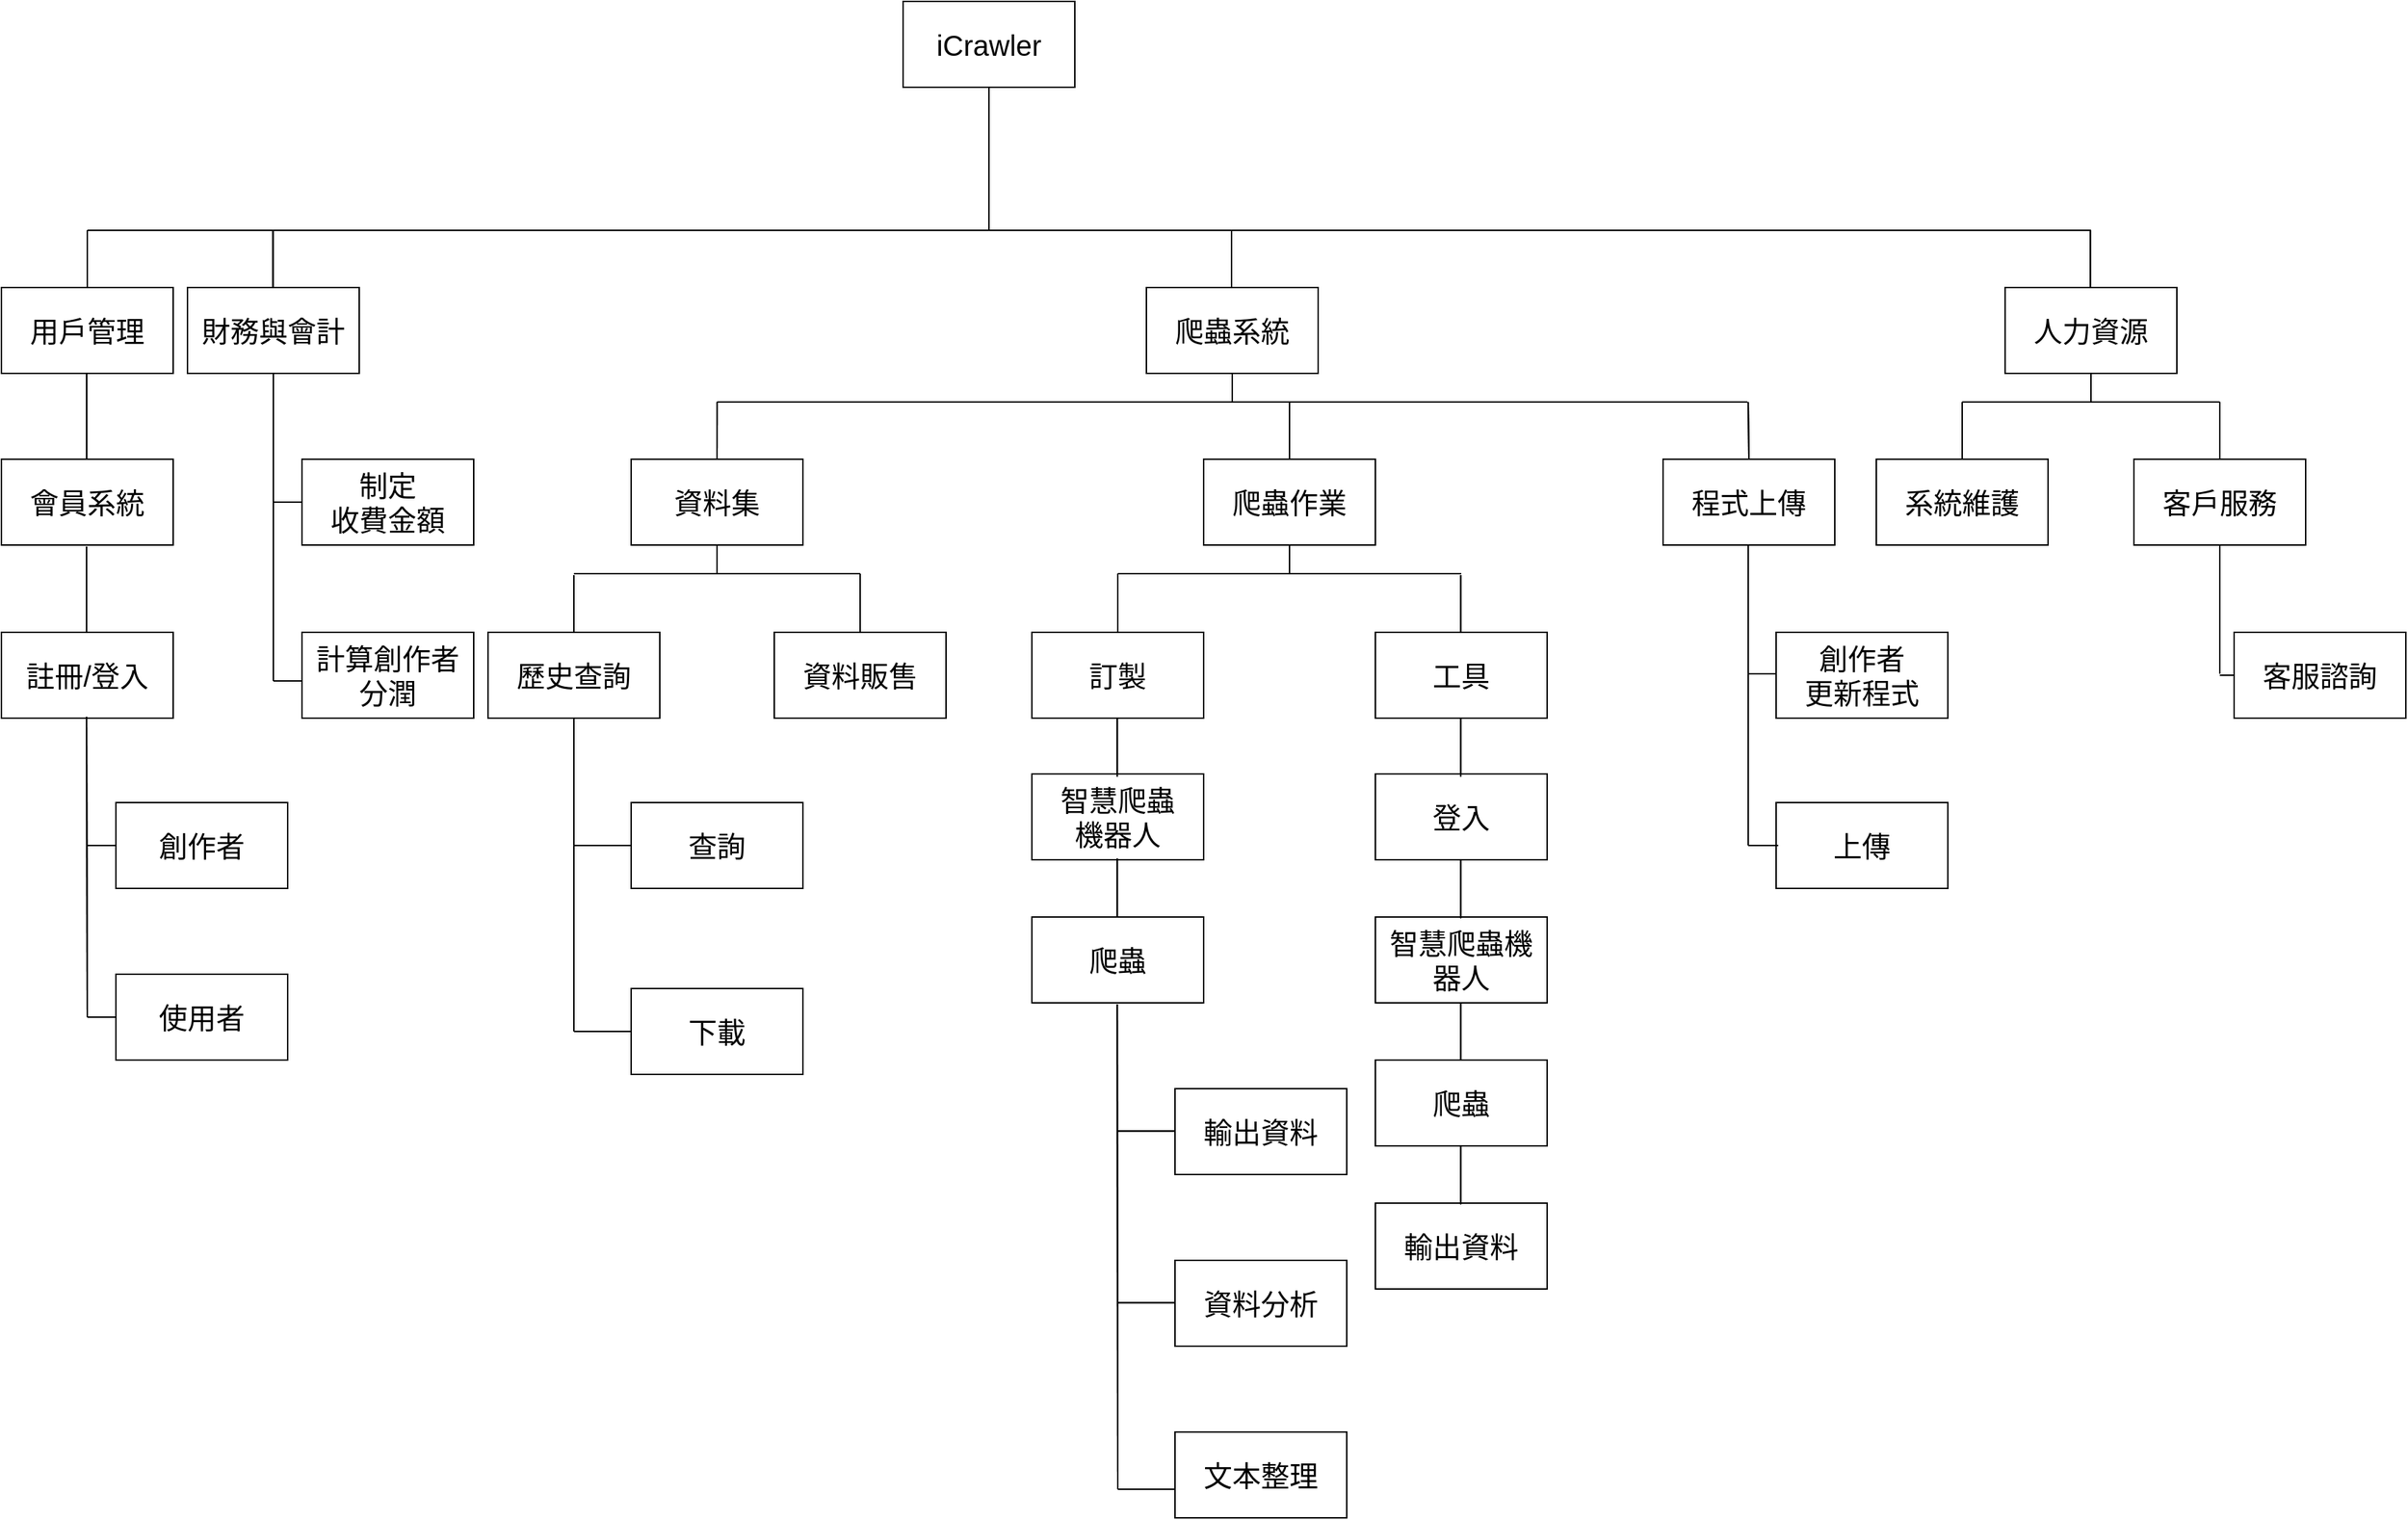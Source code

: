 <mxfile version="21.2.9" type="google">
  <diagram name="第 1 页" id="CnVZQLiM2wacHH_nSjSw">
    <mxGraphModel dx="1434" dy="732" grid="1" gridSize="10" guides="1" tooltips="1" connect="1" arrows="1" fold="1" page="1" pageScale="1" pageWidth="1654" pageHeight="1169" math="0" shadow="0">
      <root>
        <mxCell id="0" />
        <mxCell id="1" parent="0" />
        <mxCell id="1ZyQG0UOCEFSKXoRxgIf-1" value="iCrowler" style="rounded=0;whiteSpace=wrap;html=1;fontSize=20;" parent="1" vertex="1">
          <mxGeometry x="650" y="55" width="120" height="60" as="geometry" />
        </mxCell>
        <mxCell id="1ZyQG0UOCEFSKXoRxgIf-2" value="" style="endArrow=none;html=1;rounded=0;entryX=0.5;entryY=1;entryDx=0;entryDy=0;fontSize=20;" parent="1" target="1ZyQG0UOCEFSKXoRxgIf-1" edge="1">
          <mxGeometry width="50" height="50" relative="1" as="geometry">
            <mxPoint x="710" y="215" as="sourcePoint" />
            <mxPoint x="370" y="255" as="targetPoint" />
          </mxGeometry>
        </mxCell>
        <mxCell id="1ZyQG0UOCEFSKXoRxgIf-3" value="" style="endArrow=none;html=1;rounded=0;fontSize=20;" parent="1" edge="1">
          <mxGeometry width="50" height="50" relative="1" as="geometry">
            <mxPoint x="80" y="215" as="sourcePoint" />
            <mxPoint x="1480" y="215" as="targetPoint" />
            <Array as="points">
              <mxPoint x="400" y="215" />
            </Array>
          </mxGeometry>
        </mxCell>
        <mxCell id="1ZyQG0UOCEFSKXoRxgIf-4" value="用戶管理" style="rounded=0;whiteSpace=wrap;html=1;fontSize=20;" parent="1" vertex="1">
          <mxGeometry x="20" y="255" width="120" height="60" as="geometry" />
        </mxCell>
        <mxCell id="1ZyQG0UOCEFSKXoRxgIf-6" value="爬蟲系統" style="rounded=0;whiteSpace=wrap;html=1;fontSize=20;" parent="1" vertex="1">
          <mxGeometry x="820" y="255" width="120" height="60" as="geometry" />
        </mxCell>
        <mxCell id="1ZyQG0UOCEFSKXoRxgIf-9" value="註冊/登入" style="rounded=0;whiteSpace=wrap;html=1;fontSize=20;" parent="1" vertex="1">
          <mxGeometry x="20" y="496" width="120" height="60" as="geometry" />
        </mxCell>
        <mxCell id="1ZyQG0UOCEFSKXoRxgIf-10" value="歷史查詢" style="rounded=0;whiteSpace=wrap;html=1;fontSize=20;" parent="1" vertex="1">
          <mxGeometry x="360" y="496" width="120" height="60" as="geometry" />
        </mxCell>
        <mxCell id="1ZyQG0UOCEFSKXoRxgIf-11" value="人力資源" style="rounded=0;whiteSpace=wrap;html=1;fontSize=20;" parent="1" vertex="1">
          <mxGeometry x="1420" y="255" width="120" height="60" as="geometry" />
        </mxCell>
        <mxCell id="1ZyQG0UOCEFSKXoRxgIf-13" value="系統維護" style="rounded=0;whiteSpace=wrap;html=1;fontSize=20;" parent="1" vertex="1">
          <mxGeometry x="1330" y="375" width="120" height="60" as="geometry" />
        </mxCell>
        <mxCell id="1ZyQG0UOCEFSKXoRxgIf-14" value="爬蟲作業" style="rounded=0;whiteSpace=wrap;html=1;fontSize=20;" parent="1" vertex="1">
          <mxGeometry x="860" y="375" width="120" height="60" as="geometry" />
        </mxCell>
        <mxCell id="1ZyQG0UOCEFSKXoRxgIf-15" value="" style="endArrow=none;html=1;rounded=0;exitX=0.5;exitY=0;exitDx=0;exitDy=0;fontSize=20;" parent="1" source="1ZyQG0UOCEFSKXoRxgIf-4" edge="1">
          <mxGeometry width="50" height="50" relative="1" as="geometry">
            <mxPoint x="370" y="405" as="sourcePoint" />
            <mxPoint x="80" y="215" as="targetPoint" />
            <Array as="points">
              <mxPoint x="80" y="235" />
            </Array>
          </mxGeometry>
        </mxCell>
        <mxCell id="1ZyQG0UOCEFSKXoRxgIf-18" value="" style="endArrow=none;html=1;rounded=0;exitX=0.5;exitY=0;exitDx=0;exitDy=0;fontSize=20;" parent="1" edge="1">
          <mxGeometry width="50" height="50" relative="1" as="geometry">
            <mxPoint x="1479.58" y="255" as="sourcePoint" />
            <mxPoint x="1479.58" y="215" as="targetPoint" />
            <Array as="points" />
          </mxGeometry>
        </mxCell>
        <mxCell id="1ZyQG0UOCEFSKXoRxgIf-27" value="" style="endArrow=none;html=1;rounded=0;exitX=0.5;exitY=0;exitDx=0;exitDy=0;fontSize=20;" parent="1" source="1ZyQG0UOCEFSKXoRxgIf-13" edge="1">
          <mxGeometry width="50" height="50" relative="1" as="geometry">
            <mxPoint x="820.5" y="365" as="sourcePoint" />
            <mxPoint x="1390" y="335" as="targetPoint" />
          </mxGeometry>
        </mxCell>
        <mxCell id="1ZyQG0UOCEFSKXoRxgIf-29" value="會員系統" style="rounded=0;whiteSpace=wrap;html=1;fontSize=20;" parent="1" vertex="1">
          <mxGeometry x="20" y="375" width="120" height="60" as="geometry" />
        </mxCell>
        <mxCell id="AnRhH3cyOn-mje4bugvT-1" value="財務與會計" style="rounded=0;whiteSpace=wrap;html=1;fontSize=20;" parent="1" vertex="1">
          <mxGeometry x="150" y="255" width="120" height="60" as="geometry" />
        </mxCell>
        <mxCell id="AnRhH3cyOn-mje4bugvT-2" value="" style="endArrow=none;html=1;rounded=0;entryX=0.5;entryY=1;entryDx=0;entryDy=0;fontSize=20;" parent="1" edge="1">
          <mxGeometry width="50" height="50" relative="1" as="geometry">
            <mxPoint x="79.5" y="496" as="sourcePoint" />
            <mxPoint x="79.5" y="436" as="targetPoint" />
          </mxGeometry>
        </mxCell>
        <mxCell id="AnRhH3cyOn-mje4bugvT-4" value="創作者" style="rounded=0;whiteSpace=wrap;html=1;fontSize=20;" parent="1" vertex="1">
          <mxGeometry x="100" y="615" width="120" height="60" as="geometry" />
        </mxCell>
        <mxCell id="AnRhH3cyOn-mje4bugvT-5" value="使用者" style="rounded=0;whiteSpace=wrap;html=1;fontSize=20;" parent="1" vertex="1">
          <mxGeometry x="100" y="735" width="120" height="60" as="geometry" />
        </mxCell>
        <mxCell id="AnRhH3cyOn-mje4bugvT-6" value="" style="endArrow=none;html=1;rounded=0;entryX=0.5;entryY=1;entryDx=0;entryDy=0;fontSize=20;" parent="1" edge="1">
          <mxGeometry width="50" height="50" relative="1" as="geometry">
            <mxPoint x="80" y="765" as="sourcePoint" />
            <mxPoint x="79.5" y="555" as="targetPoint" />
          </mxGeometry>
        </mxCell>
        <mxCell id="AnRhH3cyOn-mje4bugvT-8" value="" style="endArrow=none;html=1;rounded=0;exitX=0;exitY=0.5;exitDx=0;exitDy=0;fontSize=20;" parent="1" source="AnRhH3cyOn-mje4bugvT-4" edge="1">
          <mxGeometry width="50" height="50" relative="1" as="geometry">
            <mxPoint x="550" y="615" as="sourcePoint" />
            <mxPoint x="80" y="645" as="targetPoint" />
            <Array as="points">
              <mxPoint x="90" y="645" />
            </Array>
          </mxGeometry>
        </mxCell>
        <mxCell id="AnRhH3cyOn-mje4bugvT-9" value="" style="endArrow=none;html=1;rounded=0;exitX=0;exitY=0.5;exitDx=0;exitDy=0;fontSize=20;" parent="1" source="AnRhH3cyOn-mje4bugvT-5" edge="1">
          <mxGeometry width="50" height="50" relative="1" as="geometry">
            <mxPoint x="110" y="655" as="sourcePoint" />
            <mxPoint x="80" y="765" as="targetPoint" />
          </mxGeometry>
        </mxCell>
        <mxCell id="AnRhH3cyOn-mje4bugvT-10" value="程式上傳" style="rounded=0;whiteSpace=wrap;html=1;fontSize=20;" parent="1" vertex="1">
          <mxGeometry x="1181" y="375" width="120" height="60" as="geometry" />
        </mxCell>
        <mxCell id="AnRhH3cyOn-mje4bugvT-12" value="" style="endArrow=none;html=1;rounded=0;exitX=0.5;exitY=0;exitDx=0;exitDy=0;fontSize=20;" parent="1" source="AnRhH3cyOn-mje4bugvT-10" edge="1">
          <mxGeometry width="50" height="50" relative="1" as="geometry">
            <mxPoint x="1241" y="365" as="sourcePoint" />
            <mxPoint x="1240.5" y="335" as="targetPoint" />
          </mxGeometry>
        </mxCell>
        <mxCell id="AnRhH3cyOn-mje4bugvT-13" value="" style="endArrow=none;html=1;rounded=0;fontSize=20;" parent="1" edge="1">
          <mxGeometry width="50" height="50" relative="1" as="geometry">
            <mxPoint x="520" y="375" as="sourcePoint" />
            <mxPoint x="520.08" y="335" as="targetPoint" />
          </mxGeometry>
        </mxCell>
        <mxCell id="AnRhH3cyOn-mje4bugvT-14" value="" style="endArrow=none;html=1;rounded=0;fontSize=20;" parent="1" edge="1">
          <mxGeometry width="50" height="50" relative="1" as="geometry">
            <mxPoint x="520" y="335" as="sourcePoint" />
            <mxPoint x="1240" y="335" as="targetPoint" />
          </mxGeometry>
        </mxCell>
        <mxCell id="8xOGUNk20Bibeawjms92-1" value="查詢" style="rounded=0;whiteSpace=wrap;html=1;fontSize=20;" parent="1" vertex="1">
          <mxGeometry x="460" y="615" width="120" height="60" as="geometry" />
        </mxCell>
        <mxCell id="8xOGUNk20Bibeawjms92-2" value="下載" style="rounded=0;whiteSpace=wrap;html=1;fontSize=20;" parent="1" vertex="1">
          <mxGeometry x="460" y="745" width="120" height="60" as="geometry" />
        </mxCell>
        <mxCell id="8xOGUNk20Bibeawjms92-3" value="" style="endArrow=none;html=1;rounded=0;entryX=0.5;entryY=1;entryDx=0;entryDy=0;fontSize=20;" parent="1" edge="1">
          <mxGeometry width="50" height="50" relative="1" as="geometry">
            <mxPoint x="420" y="775" as="sourcePoint" />
            <mxPoint x="420.0" y="556" as="targetPoint" />
          </mxGeometry>
        </mxCell>
        <mxCell id="OnORPDuR_sq9g_T5yMHI-1" value="訂製" style="rounded=0;whiteSpace=wrap;html=1;fontSize=20;" parent="1" vertex="1">
          <mxGeometry x="740" y="496" width="120" height="60" as="geometry" />
        </mxCell>
        <mxCell id="OnORPDuR_sq9g_T5yMHI-2" value="爬蟲" style="rounded=0;whiteSpace=wrap;html=1;fontSize=20;" parent="1" vertex="1">
          <mxGeometry x="740" y="695" width="120" height="60" as="geometry" />
        </mxCell>
        <mxCell id="OnORPDuR_sq9g_T5yMHI-4" value="智慧爬蟲機器人" style="rounded=0;whiteSpace=wrap;html=1;fontSize=20;" parent="1" vertex="1">
          <mxGeometry x="980" y="695" width="120" height="60" as="geometry" />
        </mxCell>
        <mxCell id="8xOGUNk20Bibeawjms92-5" value="" style="endArrow=none;html=1;rounded=0;entryX=0;entryY=0.5;entryDx=0;entryDy=0;fontSize=20;" parent="1" target="8xOGUNk20Bibeawjms92-2" edge="1">
          <mxGeometry width="50" height="50" relative="1" as="geometry">
            <mxPoint x="420" y="775" as="sourcePoint" />
            <mxPoint x="20" y="907" as="targetPoint" />
          </mxGeometry>
        </mxCell>
        <mxCell id="8xOGUNk20Bibeawjms92-8" value="創作者&lt;br&gt;更新程式" style="rounded=0;whiteSpace=wrap;html=1;fontSize=20;" parent="1" vertex="1">
          <mxGeometry x="1260" y="496" width="120" height="60" as="geometry" />
        </mxCell>
        <mxCell id="OnORPDuR_sq9g_T5yMHI-6" value="上傳" style="rounded=0;whiteSpace=wrap;html=1;fontSize=20;" parent="1" vertex="1">
          <mxGeometry x="1260" y="615" width="120" height="60" as="geometry" />
        </mxCell>
        <mxCell id="OnORPDuR_sq9g_T5yMHI-7" value="" style="endArrow=none;html=1;rounded=0;entryX=0.5;entryY=1;entryDx=0;entryDy=0;fontSize=20;" parent="1" edge="1">
          <mxGeometry width="50" height="50" relative="1" as="geometry">
            <mxPoint x="1240.5" y="645" as="sourcePoint" />
            <mxPoint x="1240.5" y="435" as="targetPoint" />
          </mxGeometry>
        </mxCell>
        <mxCell id="OnORPDuR_sq9g_T5yMHI-8" value="" style="endArrow=none;html=1;rounded=0;fontSize=20;" parent="1" edge="1">
          <mxGeometry width="50" height="50" relative="1" as="geometry">
            <mxPoint x="1240.5" y="525" as="sourcePoint" />
            <mxPoint x="1260.5" y="525" as="targetPoint" />
          </mxGeometry>
        </mxCell>
        <mxCell id="OnORPDuR_sq9g_T5yMHI-9" value="" style="endArrow=none;html=1;rounded=0;entryX=0;entryY=0.5;entryDx=0;entryDy=0;fontSize=20;" parent="1" edge="1">
          <mxGeometry width="50" height="50" relative="1" as="geometry">
            <mxPoint x="1240.5" y="645" as="sourcePoint" />
            <mxPoint x="1261.5" y="645" as="targetPoint" />
          </mxGeometry>
        </mxCell>
        <mxCell id="HiReRcE96UJtlVPuUuQz-1" value="制定&lt;br&gt;收費金額" style="rounded=0;whiteSpace=wrap;html=1;fontSize=20;" parent="1" vertex="1">
          <mxGeometry x="230" y="375" width="120" height="60" as="geometry" />
        </mxCell>
        <mxCell id="OnORPDuR_sq9g_T5yMHI-10" value="" style="endArrow=none;html=1;rounded=0;exitX=0.5;exitY=0;exitDx=0;exitDy=0;fontSize=20;" parent="1" source="1ZyQG0UOCEFSKXoRxgIf-14" edge="1">
          <mxGeometry width="50" height="50" relative="1" as="geometry">
            <mxPoint x="880" y="375" as="sourcePoint" />
            <mxPoint x="920" y="335" as="targetPoint" />
          </mxGeometry>
        </mxCell>
        <mxCell id="OnORPDuR_sq9g_T5yMHI-11" value="" style="endArrow=none;html=1;rounded=1;fontSize=20;" parent="1" edge="1">
          <mxGeometry width="50" height="50" relative="1" as="geometry">
            <mxPoint x="800" y="455" as="sourcePoint" />
            <mxPoint x="1040" y="455" as="targetPoint" />
          </mxGeometry>
        </mxCell>
        <mxCell id="OnORPDuR_sq9g_T5yMHI-12" value="" style="endArrow=none;html=1;rounded=0;exitX=0.5;exitY=0;exitDx=0;exitDy=0;fontSize=20;" parent="1" source="OnORPDuR_sq9g_T5yMHI-1" edge="1">
          <mxGeometry width="50" height="50" relative="1" as="geometry">
            <mxPoint x="800" y="485" as="sourcePoint" />
            <mxPoint x="800" y="455" as="targetPoint" />
          </mxGeometry>
        </mxCell>
        <mxCell id="OnORPDuR_sq9g_T5yMHI-13" value="" style="endArrow=none;html=1;rounded=0;fontSize=20;" parent="1" edge="1">
          <mxGeometry width="50" height="50" relative="1" as="geometry">
            <mxPoint x="1039.63" y="496" as="sourcePoint" />
            <mxPoint x="1039.63" y="456" as="targetPoint" />
            <Array as="points">
              <mxPoint x="1039.63" y="486" />
            </Array>
          </mxGeometry>
        </mxCell>
        <mxCell id="OnORPDuR_sq9g_T5yMHI-14" value="" style="endArrow=none;html=1;rounded=0;entryX=0.5;entryY=1;entryDx=0;entryDy=0;fontSize=20;" parent="1" target="1ZyQG0UOCEFSKXoRxgIf-14" edge="1">
          <mxGeometry width="50" height="50" relative="1" as="geometry">
            <mxPoint x="920" y="455" as="sourcePoint" />
            <mxPoint x="900" y="555" as="targetPoint" />
          </mxGeometry>
        </mxCell>
        <mxCell id="HiReRcE96UJtlVPuUuQz-2" value="客戶服務" style="rounded=0;whiteSpace=wrap;html=1;rotation=0;fontSize=20;" parent="1" vertex="1">
          <mxGeometry x="1510" y="375" width="120" height="60" as="geometry" />
        </mxCell>
        <mxCell id="HiReRcE96UJtlVPuUuQz-3" value="客服諮詢" style="rounded=0;whiteSpace=wrap;html=1;fontSize=20;" parent="1" vertex="1">
          <mxGeometry x="1580" y="496" width="120" height="60" as="geometry" />
        </mxCell>
        <mxCell id="OnORPDuR_sq9g_T5yMHI-16" value="" style="endArrow=none;html=1;rounded=0;entryX=0.5;entryY=1;entryDx=0;entryDy=0;fontSize=20;" parent="1" edge="1">
          <mxGeometry width="50" height="50" relative="1" as="geometry">
            <mxPoint x="79.58" y="375" as="sourcePoint" />
            <mxPoint x="79.58" y="315" as="targetPoint" />
          </mxGeometry>
        </mxCell>
        <mxCell id="OnORPDuR_sq9g_T5yMHI-20" value="" style="endArrow=none;html=1;rounded=0;entryX=0.5;entryY=1;entryDx=0;entryDy=0;fontSize=20;" parent="1" target="AnRhH3cyOn-mje4bugvT-1" edge="1">
          <mxGeometry width="50" height="50" relative="1" as="geometry">
            <mxPoint x="210" y="530" as="sourcePoint" />
            <mxPoint x="260" y="335" as="targetPoint" />
            <Array as="points">
              <mxPoint x="210" y="380" />
            </Array>
          </mxGeometry>
        </mxCell>
        <mxCell id="OnORPDuR_sq9g_T5yMHI-21" value="" style="endArrow=none;html=1;rounded=0;entryX=0;entryY=0.5;entryDx=0;entryDy=0;fontSize=20;" parent="1" target="HiReRcE96UJtlVPuUuQz-1" edge="1">
          <mxGeometry width="50" height="50" relative="1" as="geometry">
            <mxPoint x="210" y="410" as="sourcePoint" />
            <mxPoint x="260" y="405" as="targetPoint" />
            <Array as="points">
              <mxPoint x="210" y="405" />
            </Array>
          </mxGeometry>
        </mxCell>
        <mxCell id="OnORPDuR_sq9g_T5yMHI-23" value="" style="endArrow=none;html=1;rounded=1;fontSize=20;" parent="1" edge="1">
          <mxGeometry width="50" height="50" relative="1" as="geometry">
            <mxPoint x="1390" y="335" as="sourcePoint" />
            <mxPoint x="1570" y="335" as="targetPoint" />
          </mxGeometry>
        </mxCell>
        <mxCell id="OnORPDuR_sq9g_T5yMHI-24" value="" style="endArrow=none;html=1;rounded=0;fontSize=20;" parent="1" edge="1">
          <mxGeometry width="50" height="50" relative="1" as="geometry">
            <mxPoint x="1570" y="375" as="sourcePoint" />
            <mxPoint x="1570" y="335" as="targetPoint" />
          </mxGeometry>
        </mxCell>
        <mxCell id="wZgQ7yQaLTJlRA0nkil7-1" value="" style="endArrow=none;html=1;rounded=0;exitX=0.5;exitY=0;exitDx=0;exitDy=0;fontSize=20;" parent="1" edge="1">
          <mxGeometry width="50" height="50" relative="1" as="geometry">
            <mxPoint x="879.5" y="255" as="sourcePoint" />
            <mxPoint x="879.5" y="215" as="targetPoint" />
            <Array as="points" />
          </mxGeometry>
        </mxCell>
        <mxCell id="OnORPDuR_sq9g_T5yMHI-25" value="" style="endArrow=none;html=1;rounded=0;entryX=0.5;entryY=1;entryDx=0;entryDy=0;fontSize=20;" parent="1" target="1ZyQG0UOCEFSKXoRxgIf-11" edge="1">
          <mxGeometry width="50" height="50" relative="1" as="geometry">
            <mxPoint x="1480" y="335" as="sourcePoint" />
            <mxPoint x="1520" y="355" as="targetPoint" />
          </mxGeometry>
        </mxCell>
        <mxCell id="OnORPDuR_sq9g_T5yMHI-26" value="" style="endArrow=none;html=1;rounded=0;entryX=0.5;entryY=1;entryDx=0;entryDy=0;fontSize=20;" parent="1" target="HiReRcE96UJtlVPuUuQz-2" edge="1">
          <mxGeometry width="50" height="50" relative="1" as="geometry">
            <mxPoint x="1570" y="525" as="sourcePoint" />
            <mxPoint x="1580" y="475" as="targetPoint" />
          </mxGeometry>
        </mxCell>
        <mxCell id="OnORPDuR_sq9g_T5yMHI-27" value="" style="endArrow=none;html=1;rounded=0;exitX=0;exitY=0.5;exitDx=0;exitDy=0;fontSize=20;" parent="1" source="HiReRcE96UJtlVPuUuQz-3" edge="1">
          <mxGeometry width="50" height="50" relative="1" as="geometry">
            <mxPoint x="1230.5" y="535" as="sourcePoint" />
            <mxPoint x="1570" y="526" as="targetPoint" />
          </mxGeometry>
        </mxCell>
        <mxCell id="OnORPDuR_sq9g_T5yMHI-28" value="" style="endArrow=none;html=1;rounded=0;entryX=0.5;entryY=1;entryDx=0;entryDy=0;fontSize=20;" parent="1" target="1ZyQG0UOCEFSKXoRxgIf-6" edge="1">
          <mxGeometry width="50" height="50" relative="1" as="geometry">
            <mxPoint x="880" y="335" as="sourcePoint" />
            <mxPoint x="920" y="315" as="targetPoint" />
          </mxGeometry>
        </mxCell>
        <mxCell id="wZgQ7yQaLTJlRA0nkil7-2" value="登入" style="rounded=0;whiteSpace=wrap;html=1;fontSize=20;" parent="1" vertex="1">
          <mxGeometry x="980" y="595" width="120" height="60" as="geometry" />
        </mxCell>
        <mxCell id="wZgQ7yQaLTJlRA0nkil7-3" value="爬蟲" style="rounded=0;whiteSpace=wrap;html=1;fontSize=20;" parent="1" vertex="1">
          <mxGeometry x="980" y="795" width="120" height="60" as="geometry" />
        </mxCell>
        <mxCell id="iWReg9Hxoj-GtoKWaraV-1" value="資料分析" style="rounded=0;whiteSpace=wrap;html=1;fontSize=20;" parent="1" vertex="1">
          <mxGeometry x="840" y="935" width="120" height="60" as="geometry" />
        </mxCell>
        <mxCell id="iWReg9Hxoj-GtoKWaraV-2" value="文本整理" style="rounded=0;whiteSpace=wrap;html=1;fontSize=20;" parent="1" vertex="1">
          <mxGeometry x="840" y="1055" width="120" height="60" as="geometry" />
        </mxCell>
        <mxCell id="iWReg9Hxoj-GtoKWaraV-3" value="資料集" style="rounded=0;whiteSpace=wrap;html=1;fontSize=20;" parent="1" vertex="1">
          <mxGeometry x="460" y="375" width="120" height="60" as="geometry" />
        </mxCell>
        <mxCell id="iWReg9Hxoj-GtoKWaraV-4" value="" style="endArrow=none;html=1;rounded=0;exitX=0;exitY=0.5;exitDx=0;exitDy=0;fontSize=20;" parent="1" source="8xOGUNk20Bibeawjms92-1" edge="1">
          <mxGeometry width="50" height="50" relative="1" as="geometry">
            <mxPoint x="550" y="655" as="sourcePoint" />
            <mxPoint x="420" y="645" as="targetPoint" />
          </mxGeometry>
        </mxCell>
        <mxCell id="iWReg9Hxoj-GtoKWaraV-6" value="資料販售" style="rounded=0;whiteSpace=wrap;html=1;fontSize=20;" parent="1" vertex="1">
          <mxGeometry x="560" y="496" width="120" height="60" as="geometry" />
        </mxCell>
        <mxCell id="OnORPDuR_sq9g_T5yMHI-33" value="" style="endArrow=none;html=1;rounded=0;entryX=0.5;entryY=1;entryDx=0;entryDy=0;fontSize=20;" parent="1" target="iWReg9Hxoj-GtoKWaraV-3" edge="1">
          <mxGeometry width="50" height="50" relative="1" as="geometry">
            <mxPoint x="520" y="455" as="sourcePoint" />
            <mxPoint x="540" y="445" as="targetPoint" />
          </mxGeometry>
        </mxCell>
        <mxCell id="OnORPDuR_sq9g_T5yMHI-34" value="" style="endArrow=none;html=1;rounded=0;fontSize=20;" parent="1" edge="1">
          <mxGeometry width="50" height="50" relative="1" as="geometry">
            <mxPoint x="420" y="455" as="sourcePoint" />
            <mxPoint x="620" y="455" as="targetPoint" />
          </mxGeometry>
        </mxCell>
        <mxCell id="iWReg9Hxoj-GtoKWaraV-7" value="工具" style="rounded=0;whiteSpace=wrap;html=1;fontSize=20;" parent="1" vertex="1">
          <mxGeometry x="980" y="496" width="120" height="60" as="geometry" />
        </mxCell>
        <mxCell id="OnORPDuR_sq9g_T5yMHI-36" value="" style="endArrow=none;html=1;rounded=0;exitX=0.5;exitY=0;exitDx=0;exitDy=0;fontSize=20;" parent="1" edge="1">
          <mxGeometry width="50" height="50" relative="1" as="geometry">
            <mxPoint x="620" y="496" as="sourcePoint" />
            <mxPoint x="620" y="455" as="targetPoint" />
          </mxGeometry>
        </mxCell>
        <mxCell id="OnORPDuR_sq9g_T5yMHI-37" value="" style="endArrow=none;html=1;rounded=0;fontSize=20;" parent="1" edge="1">
          <mxGeometry width="50" height="50" relative="1" as="geometry">
            <mxPoint x="420" y="496" as="sourcePoint" />
            <mxPoint x="420" y="456" as="targetPoint" />
            <Array as="points">
              <mxPoint x="420" y="486" />
            </Array>
          </mxGeometry>
        </mxCell>
        <mxCell id="iWReg9Hxoj-GtoKWaraV-8" value="智慧爬蟲&lt;br&gt;機器人" style="rounded=0;whiteSpace=wrap;html=1;fontSize=20;" parent="1" vertex="1">
          <mxGeometry x="740" y="595" width="120" height="60" as="geometry" />
        </mxCell>
        <mxCell id="iWReg9Hxoj-GtoKWaraV-9" value="輸出資料" style="rounded=0;whiteSpace=wrap;html=1;fontSize=20;" parent="1" vertex="1">
          <mxGeometry x="980" y="895" width="120" height="60" as="geometry" />
        </mxCell>
        <mxCell id="iWReg9Hxoj-GtoKWaraV-10" value="輸出資料" style="rounded=0;whiteSpace=wrap;html=1;fontSize=20;" parent="1" vertex="1">
          <mxGeometry x="840" y="815" width="120" height="60" as="geometry" />
        </mxCell>
        <mxCell id="OnORPDuR_sq9g_T5yMHI-39" value="" style="endArrow=none;html=1;rounded=0;entryX=0.5;entryY=1;entryDx=0;entryDy=0;fontSize=20;" parent="1" edge="1">
          <mxGeometry width="50" height="50" relative="1" as="geometry">
            <mxPoint x="800" y="1095" as="sourcePoint" />
            <mxPoint x="799.63" y="756" as="targetPoint" />
          </mxGeometry>
        </mxCell>
        <mxCell id="OnORPDuR_sq9g_T5yMHI-40" value="" style="endArrow=none;html=1;rounded=0;exitX=0;exitY=0.5;exitDx=0;exitDy=0;fontSize=20;" parent="1" edge="1">
          <mxGeometry width="50" height="50" relative="1" as="geometry">
            <mxPoint x="840" y="844.63" as="sourcePoint" />
            <mxPoint x="800" y="844.63" as="targetPoint" />
          </mxGeometry>
        </mxCell>
        <mxCell id="OnORPDuR_sq9g_T5yMHI-41" value="" style="endArrow=none;html=1;rounded=0;exitX=0;exitY=0.5;exitDx=0;exitDy=0;fontSize=20;" parent="1" edge="1">
          <mxGeometry width="50" height="50" relative="1" as="geometry">
            <mxPoint x="840" y="964.63" as="sourcePoint" />
            <mxPoint x="800" y="964.63" as="targetPoint" />
          </mxGeometry>
        </mxCell>
        <mxCell id="OnORPDuR_sq9g_T5yMHI-42" value="" style="endArrow=none;html=1;rounded=0;exitX=0;exitY=0.5;exitDx=0;exitDy=0;fontSize=20;" parent="1" edge="1">
          <mxGeometry width="50" height="50" relative="1" as="geometry">
            <mxPoint x="840" y="1095" as="sourcePoint" />
            <mxPoint x="800" y="1095" as="targetPoint" />
          </mxGeometry>
        </mxCell>
        <mxCell id="OnORPDuR_sq9g_T5yMHI-44" value="" style="endArrow=none;html=1;rounded=0;exitX=0.5;exitY=0;exitDx=0;exitDy=0;fontSize=20;" parent="1" edge="1">
          <mxGeometry width="50" height="50" relative="1" as="geometry">
            <mxPoint x="799.63" y="695" as="sourcePoint" />
            <mxPoint x="799.63" y="654" as="targetPoint" />
          </mxGeometry>
        </mxCell>
        <mxCell id="OnORPDuR_sq9g_T5yMHI-45" value="" style="endArrow=none;html=1;rounded=0;exitX=0.5;exitY=0;exitDx=0;exitDy=0;fontSize=20;" parent="1" edge="1">
          <mxGeometry width="50" height="50" relative="1" as="geometry">
            <mxPoint x="799.63" y="597" as="sourcePoint" />
            <mxPoint x="799.63" y="556" as="targetPoint" />
          </mxGeometry>
        </mxCell>
        <mxCell id="OnORPDuR_sq9g_T5yMHI-46" value="" style="endArrow=none;html=1;rounded=0;exitX=0.5;exitY=0;exitDx=0;exitDy=0;fontSize=20;" parent="1" edge="1">
          <mxGeometry width="50" height="50" relative="1" as="geometry">
            <mxPoint x="1039.63" y="896" as="sourcePoint" />
            <mxPoint x="1039.63" y="855" as="targetPoint" />
          </mxGeometry>
        </mxCell>
        <mxCell id="OnORPDuR_sq9g_T5yMHI-47" value="" style="endArrow=none;html=1;rounded=0;exitX=0.5;exitY=0;exitDx=0;exitDy=0;fontSize=20;" parent="1" edge="1">
          <mxGeometry width="50" height="50" relative="1" as="geometry">
            <mxPoint x="1039.63" y="795.5" as="sourcePoint" />
            <mxPoint x="1039.63" y="754.5" as="targetPoint" />
          </mxGeometry>
        </mxCell>
        <mxCell id="OnORPDuR_sq9g_T5yMHI-48" value="" style="endArrow=none;html=1;rounded=0;exitX=0.5;exitY=0;exitDx=0;exitDy=0;fontSize=20;" parent="1" edge="1">
          <mxGeometry width="50" height="50" relative="1" as="geometry">
            <mxPoint x="1039.63" y="696" as="sourcePoint" />
            <mxPoint x="1039.63" y="655" as="targetPoint" />
          </mxGeometry>
        </mxCell>
        <mxCell id="OnORPDuR_sq9g_T5yMHI-49" value="" style="endArrow=none;html=1;rounded=0;exitX=0.5;exitY=0;exitDx=0;exitDy=0;fontSize=20;" parent="1" edge="1">
          <mxGeometry width="50" height="50" relative="1" as="geometry">
            <mxPoint x="1039.63" y="597" as="sourcePoint" />
            <mxPoint x="1039.63" y="556" as="targetPoint" />
          </mxGeometry>
        </mxCell>
        <mxCell id="hIfAqGC9jbNmwo1vDLZb-1" value="" style="endArrow=none;html=1;rounded=0;exitX=0.5;exitY=0;exitDx=0;exitDy=0;fontSize=20;" parent="1" edge="1">
          <mxGeometry width="50" height="50" relative="1" as="geometry">
            <mxPoint x="209.76" y="255" as="sourcePoint" />
            <mxPoint x="209.76" y="215" as="targetPoint" />
            <Array as="points">
              <mxPoint x="209.76" y="235" />
            </Array>
          </mxGeometry>
        </mxCell>
        <mxCell id="hIfAqGC9jbNmwo1vDLZb-2" value="計算創作者分潤" style="rounded=0;whiteSpace=wrap;html=1;fontSize=20;" parent="1" vertex="1">
          <mxGeometry x="230" y="496" width="120" height="60" as="geometry" />
        </mxCell>
        <mxCell id="hIfAqGC9jbNmwo1vDLZb-6" value="" style="endArrow=none;html=1;rounded=0;" parent="1" edge="1">
          <mxGeometry width="50" height="50" relative="1" as="geometry">
            <mxPoint x="230" y="530" as="sourcePoint" />
            <mxPoint x="210" y="530" as="targetPoint" />
          </mxGeometry>
        </mxCell>
        <mxCell id="LhUW18AcqneprJYLj7DN-1" value="iCrawler" style="rounded=0;whiteSpace=wrap;html=1;fontSize=20;" parent="1" vertex="1">
          <mxGeometry x="650" y="55" width="120" height="60" as="geometry" />
        </mxCell>
        <mxCell id="LhUW18AcqneprJYLj7DN-2" value="" style="endArrow=none;html=1;rounded=0;entryX=0.5;entryY=1;entryDx=0;entryDy=0;fontSize=20;" parent="1" target="LhUW18AcqneprJYLj7DN-1" edge="1">
          <mxGeometry width="50" height="50" relative="1" as="geometry">
            <mxPoint x="710" y="215" as="sourcePoint" />
            <mxPoint x="370" y="255" as="targetPoint" />
          </mxGeometry>
        </mxCell>
        <mxCell id="LhUW18AcqneprJYLj7DN-3" value="" style="endArrow=none;html=1;rounded=0;fontSize=20;" parent="1" edge="1">
          <mxGeometry width="50" height="50" relative="1" as="geometry">
            <mxPoint x="80" y="215" as="sourcePoint" />
            <mxPoint x="1480" y="215" as="targetPoint" />
            <Array as="points">
              <mxPoint x="400" y="215" />
            </Array>
          </mxGeometry>
        </mxCell>
        <mxCell id="LhUW18AcqneprJYLj7DN-4" value="用戶管理" style="rounded=0;whiteSpace=wrap;html=1;fontSize=20;" parent="1" vertex="1">
          <mxGeometry x="20" y="255" width="120" height="60" as="geometry" />
        </mxCell>
        <mxCell id="LhUW18AcqneprJYLj7DN-5" value="爬蟲系統" style="rounded=0;whiteSpace=wrap;html=1;fontSize=20;" parent="1" vertex="1">
          <mxGeometry x="820" y="255" width="120" height="60" as="geometry" />
        </mxCell>
        <mxCell id="LhUW18AcqneprJYLj7DN-6" value="註冊/登入" style="rounded=0;whiteSpace=wrap;html=1;fontSize=20;" parent="1" vertex="1">
          <mxGeometry x="20" y="496" width="120" height="60" as="geometry" />
        </mxCell>
        <mxCell id="LhUW18AcqneprJYLj7DN-7" value="歷史查詢" style="rounded=0;whiteSpace=wrap;html=1;fontSize=20;" parent="1" vertex="1">
          <mxGeometry x="360" y="496" width="120" height="60" as="geometry" />
        </mxCell>
        <mxCell id="LhUW18AcqneprJYLj7DN-8" value="人力資源" style="rounded=0;whiteSpace=wrap;html=1;fontSize=20;" parent="1" vertex="1">
          <mxGeometry x="1420" y="255" width="120" height="60" as="geometry" />
        </mxCell>
        <mxCell id="LhUW18AcqneprJYLj7DN-9" value="系統維護" style="rounded=0;whiteSpace=wrap;html=1;fontSize=20;" parent="1" vertex="1">
          <mxGeometry x="1330" y="375" width="120" height="60" as="geometry" />
        </mxCell>
        <mxCell id="LhUW18AcqneprJYLj7DN-10" value="爬蟲作業" style="rounded=0;whiteSpace=wrap;html=1;fontSize=20;" parent="1" vertex="1">
          <mxGeometry x="860" y="375" width="120" height="60" as="geometry" />
        </mxCell>
        <mxCell id="LhUW18AcqneprJYLj7DN-11" value="" style="endArrow=none;html=1;rounded=0;exitX=0.5;exitY=0;exitDx=0;exitDy=0;fontSize=20;" parent="1" source="LhUW18AcqneprJYLj7DN-4" edge="1">
          <mxGeometry width="50" height="50" relative="1" as="geometry">
            <mxPoint x="370" y="405" as="sourcePoint" />
            <mxPoint x="80" y="215" as="targetPoint" />
            <Array as="points">
              <mxPoint x="80" y="235" />
            </Array>
          </mxGeometry>
        </mxCell>
        <mxCell id="LhUW18AcqneprJYLj7DN-12" value="" style="endArrow=none;html=1;rounded=0;exitX=0.5;exitY=0;exitDx=0;exitDy=0;fontSize=20;" parent="1" edge="1">
          <mxGeometry width="50" height="50" relative="1" as="geometry">
            <mxPoint x="1479.58" y="255" as="sourcePoint" />
            <mxPoint x="1479.58" y="215" as="targetPoint" />
            <Array as="points" />
          </mxGeometry>
        </mxCell>
        <mxCell id="LhUW18AcqneprJYLj7DN-13" value="" style="endArrow=none;html=1;rounded=0;exitX=0.5;exitY=0;exitDx=0;exitDy=0;fontSize=20;" parent="1" source="LhUW18AcqneprJYLj7DN-9" edge="1">
          <mxGeometry width="50" height="50" relative="1" as="geometry">
            <mxPoint x="820.5" y="365" as="sourcePoint" />
            <mxPoint x="1390" y="335" as="targetPoint" />
          </mxGeometry>
        </mxCell>
        <mxCell id="LhUW18AcqneprJYLj7DN-14" value="會員系統" style="rounded=0;whiteSpace=wrap;html=1;fontSize=20;" parent="1" vertex="1">
          <mxGeometry x="20" y="375" width="120" height="60" as="geometry" />
        </mxCell>
        <mxCell id="LhUW18AcqneprJYLj7DN-15" value="財務與會計" style="rounded=0;whiteSpace=wrap;html=1;fontSize=20;" parent="1" vertex="1">
          <mxGeometry x="150" y="255" width="120" height="60" as="geometry" />
        </mxCell>
        <mxCell id="LhUW18AcqneprJYLj7DN-16" value="" style="endArrow=none;html=1;rounded=0;entryX=0.5;entryY=1;entryDx=0;entryDy=0;fontSize=20;" parent="1" edge="1">
          <mxGeometry width="50" height="50" relative="1" as="geometry">
            <mxPoint x="79.5" y="496" as="sourcePoint" />
            <mxPoint x="79.5" y="436" as="targetPoint" />
          </mxGeometry>
        </mxCell>
        <mxCell id="LhUW18AcqneprJYLj7DN-17" value="創作者" style="rounded=0;whiteSpace=wrap;html=1;fontSize=20;" parent="1" vertex="1">
          <mxGeometry x="100" y="615" width="120" height="60" as="geometry" />
        </mxCell>
        <mxCell id="LhUW18AcqneprJYLj7DN-18" value="使用者" style="rounded=0;whiteSpace=wrap;html=1;fontSize=20;" parent="1" vertex="1">
          <mxGeometry x="100" y="735" width="120" height="60" as="geometry" />
        </mxCell>
        <mxCell id="LhUW18AcqneprJYLj7DN-19" value="" style="endArrow=none;html=1;rounded=0;entryX=0.5;entryY=1;entryDx=0;entryDy=0;fontSize=20;" parent="1" edge="1">
          <mxGeometry width="50" height="50" relative="1" as="geometry">
            <mxPoint x="80" y="765" as="sourcePoint" />
            <mxPoint x="79.5" y="555" as="targetPoint" />
          </mxGeometry>
        </mxCell>
        <mxCell id="LhUW18AcqneprJYLj7DN-20" value="" style="endArrow=none;html=1;rounded=0;exitX=0;exitY=0.5;exitDx=0;exitDy=0;fontSize=20;" parent="1" source="LhUW18AcqneprJYLj7DN-17" edge="1">
          <mxGeometry width="50" height="50" relative="1" as="geometry">
            <mxPoint x="550" y="615" as="sourcePoint" />
            <mxPoint x="80" y="645" as="targetPoint" />
            <Array as="points">
              <mxPoint x="90" y="645" />
            </Array>
          </mxGeometry>
        </mxCell>
        <mxCell id="LhUW18AcqneprJYLj7DN-21" value="" style="endArrow=none;html=1;rounded=0;exitX=0;exitY=0.5;exitDx=0;exitDy=0;fontSize=20;" parent="1" source="LhUW18AcqneprJYLj7DN-18" edge="1">
          <mxGeometry width="50" height="50" relative="1" as="geometry">
            <mxPoint x="110" y="655" as="sourcePoint" />
            <mxPoint x="80" y="765" as="targetPoint" />
          </mxGeometry>
        </mxCell>
        <mxCell id="LhUW18AcqneprJYLj7DN-22" value="程式上傳" style="rounded=0;whiteSpace=wrap;html=1;fontSize=20;" parent="1" vertex="1">
          <mxGeometry x="1181" y="375" width="120" height="60" as="geometry" />
        </mxCell>
        <mxCell id="LhUW18AcqneprJYLj7DN-23" value="" style="endArrow=none;html=1;rounded=0;exitX=0.5;exitY=0;exitDx=0;exitDy=0;fontSize=20;" parent="1" source="LhUW18AcqneprJYLj7DN-22" edge="1">
          <mxGeometry width="50" height="50" relative="1" as="geometry">
            <mxPoint x="1241" y="365" as="sourcePoint" />
            <mxPoint x="1240.5" y="335" as="targetPoint" />
          </mxGeometry>
        </mxCell>
        <mxCell id="LhUW18AcqneprJYLj7DN-24" value="" style="endArrow=none;html=1;rounded=0;fontSize=20;" parent="1" edge="1">
          <mxGeometry width="50" height="50" relative="1" as="geometry">
            <mxPoint x="520" y="375" as="sourcePoint" />
            <mxPoint x="520.08" y="335" as="targetPoint" />
          </mxGeometry>
        </mxCell>
        <mxCell id="LhUW18AcqneprJYLj7DN-25" value="" style="endArrow=none;html=1;rounded=0;fontSize=20;" parent="1" edge="1">
          <mxGeometry width="50" height="50" relative="1" as="geometry">
            <mxPoint x="520" y="335" as="sourcePoint" />
            <mxPoint x="1240" y="335" as="targetPoint" />
          </mxGeometry>
        </mxCell>
        <mxCell id="LhUW18AcqneprJYLj7DN-26" value="查詢" style="rounded=0;whiteSpace=wrap;html=1;fontSize=20;" parent="1" vertex="1">
          <mxGeometry x="460" y="615" width="120" height="60" as="geometry" />
        </mxCell>
        <mxCell id="LhUW18AcqneprJYLj7DN-27" value="下載" style="rounded=0;whiteSpace=wrap;html=1;fontSize=20;" parent="1" vertex="1">
          <mxGeometry x="460" y="745" width="120" height="60" as="geometry" />
        </mxCell>
        <mxCell id="LhUW18AcqneprJYLj7DN-28" value="" style="endArrow=none;html=1;rounded=0;entryX=0.5;entryY=1;entryDx=0;entryDy=0;fontSize=20;" parent="1" edge="1">
          <mxGeometry width="50" height="50" relative="1" as="geometry">
            <mxPoint x="420" y="775" as="sourcePoint" />
            <mxPoint x="420.0" y="556" as="targetPoint" />
          </mxGeometry>
        </mxCell>
        <mxCell id="LhUW18AcqneprJYLj7DN-29" value="訂製" style="rounded=0;whiteSpace=wrap;html=1;fontSize=20;" parent="1" vertex="1">
          <mxGeometry x="740" y="496" width="120" height="60" as="geometry" />
        </mxCell>
        <mxCell id="LhUW18AcqneprJYLj7DN-30" value="爬蟲" style="rounded=0;whiteSpace=wrap;html=1;fontSize=20;" parent="1" vertex="1">
          <mxGeometry x="740" y="695" width="120" height="60" as="geometry" />
        </mxCell>
        <mxCell id="LhUW18AcqneprJYLj7DN-31" value="智慧爬蟲機器人" style="rounded=0;whiteSpace=wrap;html=1;fontSize=20;" parent="1" vertex="1">
          <mxGeometry x="980" y="695" width="120" height="60" as="geometry" />
        </mxCell>
        <mxCell id="LhUW18AcqneprJYLj7DN-32" value="" style="endArrow=none;html=1;rounded=0;entryX=0;entryY=0.5;entryDx=0;entryDy=0;fontSize=20;" parent="1" target="LhUW18AcqneprJYLj7DN-27" edge="1">
          <mxGeometry width="50" height="50" relative="1" as="geometry">
            <mxPoint x="420" y="775" as="sourcePoint" />
            <mxPoint x="20" y="907" as="targetPoint" />
          </mxGeometry>
        </mxCell>
        <mxCell id="LhUW18AcqneprJYLj7DN-33" value="創作者&lt;br&gt;更新程式" style="rounded=0;whiteSpace=wrap;html=1;fontSize=20;" parent="1" vertex="1">
          <mxGeometry x="1260" y="496" width="120" height="60" as="geometry" />
        </mxCell>
        <mxCell id="LhUW18AcqneprJYLj7DN-34" value="上傳" style="rounded=0;whiteSpace=wrap;html=1;fontSize=20;" parent="1" vertex="1">
          <mxGeometry x="1260" y="615" width="120" height="60" as="geometry" />
        </mxCell>
        <mxCell id="LhUW18AcqneprJYLj7DN-35" value="" style="endArrow=none;html=1;rounded=0;entryX=0.5;entryY=1;entryDx=0;entryDy=0;fontSize=20;" parent="1" edge="1">
          <mxGeometry width="50" height="50" relative="1" as="geometry">
            <mxPoint x="1240.5" y="645" as="sourcePoint" />
            <mxPoint x="1240.5" y="435" as="targetPoint" />
          </mxGeometry>
        </mxCell>
        <mxCell id="LhUW18AcqneprJYLj7DN-36" value="" style="endArrow=none;html=1;rounded=0;fontSize=20;" parent="1" edge="1">
          <mxGeometry width="50" height="50" relative="1" as="geometry">
            <mxPoint x="1240.5" y="525" as="sourcePoint" />
            <mxPoint x="1260.5" y="525" as="targetPoint" />
          </mxGeometry>
        </mxCell>
        <mxCell id="LhUW18AcqneprJYLj7DN-37" value="" style="endArrow=none;html=1;rounded=0;entryX=0;entryY=0.5;entryDx=0;entryDy=0;fontSize=20;" parent="1" edge="1">
          <mxGeometry width="50" height="50" relative="1" as="geometry">
            <mxPoint x="1240.5" y="645" as="sourcePoint" />
            <mxPoint x="1261.5" y="645" as="targetPoint" />
          </mxGeometry>
        </mxCell>
        <mxCell id="LhUW18AcqneprJYLj7DN-38" value="制定&lt;br&gt;收費金額" style="rounded=0;whiteSpace=wrap;html=1;fontSize=20;" parent="1" vertex="1">
          <mxGeometry x="230" y="375" width="120" height="60" as="geometry" />
        </mxCell>
        <mxCell id="LhUW18AcqneprJYLj7DN-39" value="" style="endArrow=none;html=1;rounded=0;exitX=0.5;exitY=0;exitDx=0;exitDy=0;fontSize=20;" parent="1" source="LhUW18AcqneprJYLj7DN-10" edge="1">
          <mxGeometry width="50" height="50" relative="1" as="geometry">
            <mxPoint x="880" y="375" as="sourcePoint" />
            <mxPoint x="920" y="335" as="targetPoint" />
          </mxGeometry>
        </mxCell>
        <mxCell id="LhUW18AcqneprJYLj7DN-40" value="" style="endArrow=none;html=1;rounded=1;fontSize=20;" parent="1" edge="1">
          <mxGeometry width="50" height="50" relative="1" as="geometry">
            <mxPoint x="800" y="455" as="sourcePoint" />
            <mxPoint x="1040" y="455" as="targetPoint" />
          </mxGeometry>
        </mxCell>
        <mxCell id="LhUW18AcqneprJYLj7DN-41" value="" style="endArrow=none;html=1;rounded=0;exitX=0.5;exitY=0;exitDx=0;exitDy=0;fontSize=20;" parent="1" source="LhUW18AcqneprJYLj7DN-29" edge="1">
          <mxGeometry width="50" height="50" relative="1" as="geometry">
            <mxPoint x="800" y="485" as="sourcePoint" />
            <mxPoint x="800" y="455" as="targetPoint" />
          </mxGeometry>
        </mxCell>
        <mxCell id="LhUW18AcqneprJYLj7DN-42" value="" style="endArrow=none;html=1;rounded=0;fontSize=20;" parent="1" edge="1">
          <mxGeometry width="50" height="50" relative="1" as="geometry">
            <mxPoint x="1039.63" y="496" as="sourcePoint" />
            <mxPoint x="1039.63" y="456" as="targetPoint" />
            <Array as="points">
              <mxPoint x="1039.63" y="486" />
            </Array>
          </mxGeometry>
        </mxCell>
        <mxCell id="LhUW18AcqneprJYLj7DN-43" value="" style="endArrow=none;html=1;rounded=0;entryX=0.5;entryY=1;entryDx=0;entryDy=0;fontSize=20;" parent="1" target="LhUW18AcqneprJYLj7DN-10" edge="1">
          <mxGeometry width="50" height="50" relative="1" as="geometry">
            <mxPoint x="920" y="455" as="sourcePoint" />
            <mxPoint x="900" y="555" as="targetPoint" />
          </mxGeometry>
        </mxCell>
        <mxCell id="LhUW18AcqneprJYLj7DN-44" value="客戶服務" style="rounded=0;whiteSpace=wrap;html=1;rotation=0;fontSize=20;" parent="1" vertex="1">
          <mxGeometry x="1510" y="375" width="120" height="60" as="geometry" />
        </mxCell>
        <mxCell id="LhUW18AcqneprJYLj7DN-45" value="客服諮詢" style="rounded=0;whiteSpace=wrap;html=1;fontSize=20;" parent="1" vertex="1">
          <mxGeometry x="1580" y="496" width="120" height="60" as="geometry" />
        </mxCell>
        <mxCell id="LhUW18AcqneprJYLj7DN-46" value="" style="endArrow=none;html=1;rounded=0;entryX=0.5;entryY=1;entryDx=0;entryDy=0;fontSize=20;" parent="1" edge="1">
          <mxGeometry width="50" height="50" relative="1" as="geometry">
            <mxPoint x="79.58" y="375" as="sourcePoint" />
            <mxPoint x="79.58" y="315" as="targetPoint" />
          </mxGeometry>
        </mxCell>
        <mxCell id="LhUW18AcqneprJYLj7DN-47" value="" style="endArrow=none;html=1;rounded=0;entryX=0.5;entryY=1;entryDx=0;entryDy=0;fontSize=20;" parent="1" target="LhUW18AcqneprJYLj7DN-15" edge="1">
          <mxGeometry width="50" height="50" relative="1" as="geometry">
            <mxPoint x="210" y="530" as="sourcePoint" />
            <mxPoint x="260" y="335" as="targetPoint" />
            <Array as="points">
              <mxPoint x="210" y="380" />
            </Array>
          </mxGeometry>
        </mxCell>
        <mxCell id="LhUW18AcqneprJYLj7DN-48" value="" style="endArrow=none;html=1;rounded=0;entryX=0;entryY=0.5;entryDx=0;entryDy=0;fontSize=20;" parent="1" target="LhUW18AcqneprJYLj7DN-38" edge="1">
          <mxGeometry width="50" height="50" relative="1" as="geometry">
            <mxPoint x="210" y="410" as="sourcePoint" />
            <mxPoint x="260" y="405" as="targetPoint" />
            <Array as="points">
              <mxPoint x="210" y="405" />
            </Array>
          </mxGeometry>
        </mxCell>
        <mxCell id="LhUW18AcqneprJYLj7DN-49" value="" style="endArrow=none;html=1;rounded=1;fontSize=20;" parent="1" edge="1">
          <mxGeometry width="50" height="50" relative="1" as="geometry">
            <mxPoint x="1390" y="335" as="sourcePoint" />
            <mxPoint x="1570" y="335" as="targetPoint" />
          </mxGeometry>
        </mxCell>
        <mxCell id="LhUW18AcqneprJYLj7DN-50" value="" style="endArrow=none;html=1;rounded=0;fontSize=20;" parent="1" edge="1">
          <mxGeometry width="50" height="50" relative="1" as="geometry">
            <mxPoint x="1570" y="375" as="sourcePoint" />
            <mxPoint x="1570" y="335" as="targetPoint" />
          </mxGeometry>
        </mxCell>
        <mxCell id="LhUW18AcqneprJYLj7DN-51" value="" style="endArrow=none;html=1;rounded=0;exitX=0.5;exitY=0;exitDx=0;exitDy=0;fontSize=20;" parent="1" edge="1">
          <mxGeometry width="50" height="50" relative="1" as="geometry">
            <mxPoint x="879.5" y="255" as="sourcePoint" />
            <mxPoint x="879.5" y="215" as="targetPoint" />
            <Array as="points" />
          </mxGeometry>
        </mxCell>
        <mxCell id="LhUW18AcqneprJYLj7DN-52" value="" style="endArrow=none;html=1;rounded=0;entryX=0.5;entryY=1;entryDx=0;entryDy=0;fontSize=20;" parent="1" target="LhUW18AcqneprJYLj7DN-8" edge="1">
          <mxGeometry width="50" height="50" relative="1" as="geometry">
            <mxPoint x="1480" y="335" as="sourcePoint" />
            <mxPoint x="1520" y="355" as="targetPoint" />
          </mxGeometry>
        </mxCell>
        <mxCell id="LhUW18AcqneprJYLj7DN-53" value="" style="endArrow=none;html=1;rounded=0;entryX=0.5;entryY=1;entryDx=0;entryDy=0;fontSize=20;" parent="1" target="LhUW18AcqneprJYLj7DN-44" edge="1">
          <mxGeometry width="50" height="50" relative="1" as="geometry">
            <mxPoint x="1570" y="525" as="sourcePoint" />
            <mxPoint x="1580" y="475" as="targetPoint" />
          </mxGeometry>
        </mxCell>
        <mxCell id="LhUW18AcqneprJYLj7DN-54" value="" style="endArrow=none;html=1;rounded=0;exitX=0;exitY=0.5;exitDx=0;exitDy=0;fontSize=20;" parent="1" source="LhUW18AcqneprJYLj7DN-45" edge="1">
          <mxGeometry width="50" height="50" relative="1" as="geometry">
            <mxPoint x="1230.5" y="535" as="sourcePoint" />
            <mxPoint x="1570" y="526" as="targetPoint" />
          </mxGeometry>
        </mxCell>
        <mxCell id="LhUW18AcqneprJYLj7DN-55" value="" style="endArrow=none;html=1;rounded=0;entryX=0.5;entryY=1;entryDx=0;entryDy=0;fontSize=20;" parent="1" target="LhUW18AcqneprJYLj7DN-5" edge="1">
          <mxGeometry width="50" height="50" relative="1" as="geometry">
            <mxPoint x="880" y="335" as="sourcePoint" />
            <mxPoint x="920" y="315" as="targetPoint" />
          </mxGeometry>
        </mxCell>
        <mxCell id="LhUW18AcqneprJYLj7DN-56" value="登入" style="rounded=0;whiteSpace=wrap;html=1;fontSize=20;" parent="1" vertex="1">
          <mxGeometry x="980" y="595" width="120" height="60" as="geometry" />
        </mxCell>
        <mxCell id="LhUW18AcqneprJYLj7DN-57" value="爬蟲" style="rounded=0;whiteSpace=wrap;html=1;fontSize=20;" parent="1" vertex="1">
          <mxGeometry x="980" y="795" width="120" height="60" as="geometry" />
        </mxCell>
        <mxCell id="LhUW18AcqneprJYLj7DN-58" value="資料分析" style="rounded=0;whiteSpace=wrap;html=1;fontSize=20;" parent="1" vertex="1">
          <mxGeometry x="840" y="935" width="120" height="60" as="geometry" />
        </mxCell>
        <mxCell id="LhUW18AcqneprJYLj7DN-59" value="文本整理" style="rounded=0;whiteSpace=wrap;html=1;fontSize=20;" parent="1" vertex="1">
          <mxGeometry x="840" y="1055" width="120" height="60" as="geometry" />
        </mxCell>
        <mxCell id="LhUW18AcqneprJYLj7DN-60" value="資料集" style="rounded=0;whiteSpace=wrap;html=1;fontSize=20;" parent="1" vertex="1">
          <mxGeometry x="460" y="375" width="120" height="60" as="geometry" />
        </mxCell>
        <mxCell id="LhUW18AcqneprJYLj7DN-61" value="" style="endArrow=none;html=1;rounded=0;exitX=0;exitY=0.5;exitDx=0;exitDy=0;fontSize=20;" parent="1" source="LhUW18AcqneprJYLj7DN-26" edge="1">
          <mxGeometry width="50" height="50" relative="1" as="geometry">
            <mxPoint x="550" y="655" as="sourcePoint" />
            <mxPoint x="420" y="645" as="targetPoint" />
          </mxGeometry>
        </mxCell>
        <mxCell id="LhUW18AcqneprJYLj7DN-62" value="資料販售" style="rounded=0;whiteSpace=wrap;html=1;fontSize=20;" parent="1" vertex="1">
          <mxGeometry x="560" y="496" width="120" height="60" as="geometry" />
        </mxCell>
        <mxCell id="LhUW18AcqneprJYLj7DN-63" value="" style="endArrow=none;html=1;rounded=0;entryX=0.5;entryY=1;entryDx=0;entryDy=0;fontSize=20;" parent="1" target="LhUW18AcqneprJYLj7DN-60" edge="1">
          <mxGeometry width="50" height="50" relative="1" as="geometry">
            <mxPoint x="520" y="455" as="sourcePoint" />
            <mxPoint x="540" y="445" as="targetPoint" />
          </mxGeometry>
        </mxCell>
        <mxCell id="LhUW18AcqneprJYLj7DN-64" value="" style="endArrow=none;html=1;rounded=0;fontSize=20;" parent="1" edge="1">
          <mxGeometry width="50" height="50" relative="1" as="geometry">
            <mxPoint x="420" y="455" as="sourcePoint" />
            <mxPoint x="620" y="455" as="targetPoint" />
          </mxGeometry>
        </mxCell>
        <mxCell id="LhUW18AcqneprJYLj7DN-65" value="工具" style="rounded=0;whiteSpace=wrap;html=1;fontSize=20;" parent="1" vertex="1">
          <mxGeometry x="980" y="496" width="120" height="60" as="geometry" />
        </mxCell>
        <mxCell id="LhUW18AcqneprJYLj7DN-66" value="" style="endArrow=none;html=1;rounded=0;exitX=0.5;exitY=0;exitDx=0;exitDy=0;fontSize=20;" parent="1" edge="1">
          <mxGeometry width="50" height="50" relative="1" as="geometry">
            <mxPoint x="620" y="496" as="sourcePoint" />
            <mxPoint x="620" y="455" as="targetPoint" />
          </mxGeometry>
        </mxCell>
        <mxCell id="LhUW18AcqneprJYLj7DN-67" value="" style="endArrow=none;html=1;rounded=0;fontSize=20;" parent="1" edge="1">
          <mxGeometry width="50" height="50" relative="1" as="geometry">
            <mxPoint x="420" y="496" as="sourcePoint" />
            <mxPoint x="420" y="456" as="targetPoint" />
            <Array as="points">
              <mxPoint x="420" y="486" />
            </Array>
          </mxGeometry>
        </mxCell>
        <mxCell id="LhUW18AcqneprJYLj7DN-68" value="智慧爬蟲&lt;br&gt;機器人" style="rounded=0;whiteSpace=wrap;html=1;fontSize=20;" parent="1" vertex="1">
          <mxGeometry x="740" y="595" width="120" height="60" as="geometry" />
        </mxCell>
        <mxCell id="LhUW18AcqneprJYLj7DN-69" value="輸出資料" style="rounded=0;whiteSpace=wrap;html=1;fontSize=20;" parent="1" vertex="1">
          <mxGeometry x="980" y="895" width="120" height="60" as="geometry" />
        </mxCell>
        <mxCell id="LhUW18AcqneprJYLj7DN-70" value="輸出資料" style="rounded=0;whiteSpace=wrap;html=1;fontSize=20;" parent="1" vertex="1">
          <mxGeometry x="840" y="815" width="120" height="60" as="geometry" />
        </mxCell>
        <mxCell id="LhUW18AcqneprJYLj7DN-71" value="" style="endArrow=none;html=1;rounded=0;entryX=0.5;entryY=1;entryDx=0;entryDy=0;fontSize=20;" parent="1" edge="1">
          <mxGeometry width="50" height="50" relative="1" as="geometry">
            <mxPoint x="800" y="1095" as="sourcePoint" />
            <mxPoint x="799.63" y="756" as="targetPoint" />
          </mxGeometry>
        </mxCell>
        <mxCell id="LhUW18AcqneprJYLj7DN-72" value="" style="endArrow=none;html=1;rounded=0;exitX=0;exitY=0.5;exitDx=0;exitDy=0;fontSize=20;" parent="1" edge="1">
          <mxGeometry width="50" height="50" relative="1" as="geometry">
            <mxPoint x="840" y="844.63" as="sourcePoint" />
            <mxPoint x="800" y="844.63" as="targetPoint" />
          </mxGeometry>
        </mxCell>
        <mxCell id="LhUW18AcqneprJYLj7DN-73" value="" style="endArrow=none;html=1;rounded=0;exitX=0;exitY=0.5;exitDx=0;exitDy=0;fontSize=20;" parent="1" edge="1">
          <mxGeometry width="50" height="50" relative="1" as="geometry">
            <mxPoint x="840" y="964.63" as="sourcePoint" />
            <mxPoint x="800" y="964.63" as="targetPoint" />
          </mxGeometry>
        </mxCell>
        <mxCell id="LhUW18AcqneprJYLj7DN-74" value="" style="endArrow=none;html=1;rounded=0;exitX=0;exitY=0.5;exitDx=0;exitDy=0;fontSize=20;" parent="1" edge="1">
          <mxGeometry width="50" height="50" relative="1" as="geometry">
            <mxPoint x="840" y="1095" as="sourcePoint" />
            <mxPoint x="800" y="1095" as="targetPoint" />
          </mxGeometry>
        </mxCell>
        <mxCell id="LhUW18AcqneprJYLj7DN-75" value="" style="endArrow=none;html=1;rounded=0;exitX=0.5;exitY=0;exitDx=0;exitDy=0;fontSize=20;" parent="1" edge="1">
          <mxGeometry width="50" height="50" relative="1" as="geometry">
            <mxPoint x="799.63" y="695" as="sourcePoint" />
            <mxPoint x="799.63" y="654" as="targetPoint" />
          </mxGeometry>
        </mxCell>
        <mxCell id="LhUW18AcqneprJYLj7DN-76" value="" style="endArrow=none;html=1;rounded=0;exitX=0.5;exitY=0;exitDx=0;exitDy=0;fontSize=20;" parent="1" edge="1">
          <mxGeometry width="50" height="50" relative="1" as="geometry">
            <mxPoint x="799.63" y="597" as="sourcePoint" />
            <mxPoint x="799.63" y="556" as="targetPoint" />
          </mxGeometry>
        </mxCell>
        <mxCell id="LhUW18AcqneprJYLj7DN-77" value="" style="endArrow=none;html=1;rounded=0;exitX=0.5;exitY=0;exitDx=0;exitDy=0;fontSize=20;" parent="1" edge="1">
          <mxGeometry width="50" height="50" relative="1" as="geometry">
            <mxPoint x="1039.63" y="896" as="sourcePoint" />
            <mxPoint x="1039.63" y="855" as="targetPoint" />
          </mxGeometry>
        </mxCell>
        <mxCell id="LhUW18AcqneprJYLj7DN-78" value="" style="endArrow=none;html=1;rounded=0;exitX=0.5;exitY=0;exitDx=0;exitDy=0;fontSize=20;" parent="1" edge="1">
          <mxGeometry width="50" height="50" relative="1" as="geometry">
            <mxPoint x="1039.63" y="795.5" as="sourcePoint" />
            <mxPoint x="1039.63" y="754.5" as="targetPoint" />
          </mxGeometry>
        </mxCell>
        <mxCell id="LhUW18AcqneprJYLj7DN-79" value="" style="endArrow=none;html=1;rounded=0;exitX=0.5;exitY=0;exitDx=0;exitDy=0;fontSize=20;" parent="1" edge="1">
          <mxGeometry width="50" height="50" relative="1" as="geometry">
            <mxPoint x="1039.63" y="696" as="sourcePoint" />
            <mxPoint x="1039.63" y="655" as="targetPoint" />
          </mxGeometry>
        </mxCell>
        <mxCell id="LhUW18AcqneprJYLj7DN-80" value="" style="endArrow=none;html=1;rounded=0;exitX=0.5;exitY=0;exitDx=0;exitDy=0;fontSize=20;" parent="1" edge="1">
          <mxGeometry width="50" height="50" relative="1" as="geometry">
            <mxPoint x="1039.63" y="597" as="sourcePoint" />
            <mxPoint x="1039.63" y="556" as="targetPoint" />
          </mxGeometry>
        </mxCell>
        <mxCell id="LhUW18AcqneprJYLj7DN-81" value="" style="endArrow=none;html=1;rounded=0;exitX=0.5;exitY=0;exitDx=0;exitDy=0;fontSize=20;" parent="1" edge="1">
          <mxGeometry width="50" height="50" relative="1" as="geometry">
            <mxPoint x="209.76" y="255" as="sourcePoint" />
            <mxPoint x="209.76" y="215" as="targetPoint" />
            <Array as="points">
              <mxPoint x="209.76" y="235" />
            </Array>
          </mxGeometry>
        </mxCell>
        <mxCell id="LhUW18AcqneprJYLj7DN-82" value="計算創作者分潤" style="rounded=0;whiteSpace=wrap;html=1;fontSize=20;" parent="1" vertex="1">
          <mxGeometry x="230" y="496" width="120" height="60" as="geometry" />
        </mxCell>
        <mxCell id="LhUW18AcqneprJYLj7DN-83" value="" style="endArrow=none;html=1;rounded=0;" parent="1" edge="1">
          <mxGeometry width="50" height="50" relative="1" as="geometry">
            <mxPoint x="230" y="530" as="sourcePoint" />
            <mxPoint x="210" y="530" as="targetPoint" />
          </mxGeometry>
        </mxCell>
      </root>
    </mxGraphModel>
  </diagram>
</mxfile>
